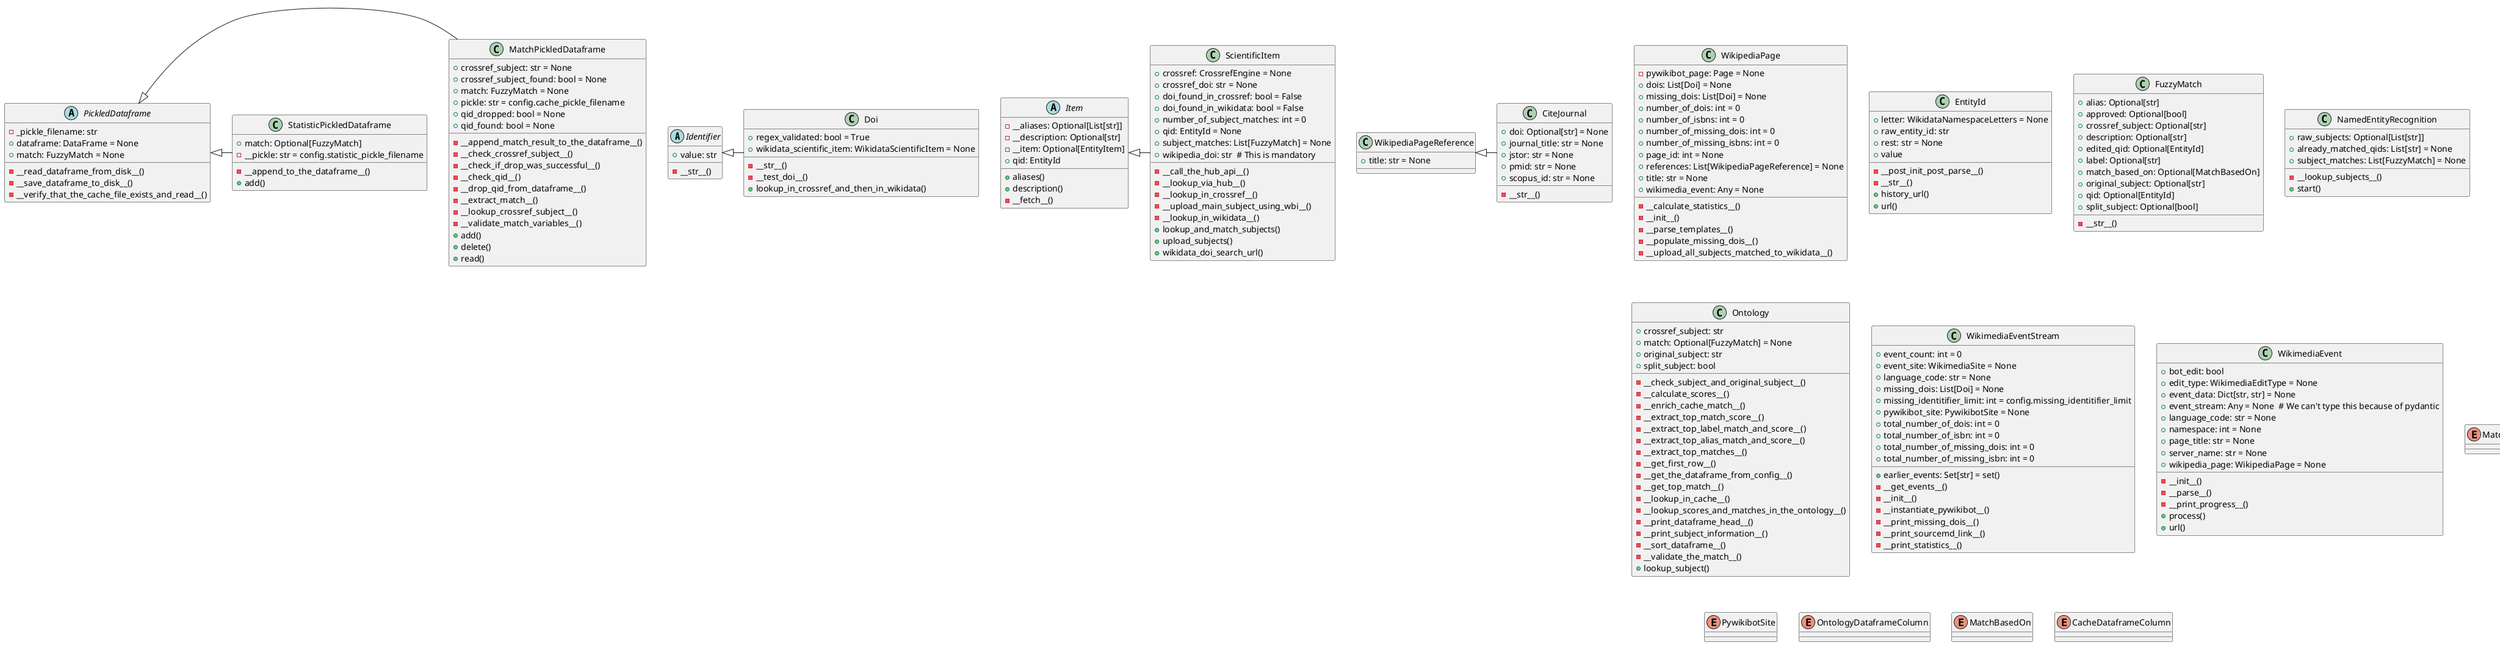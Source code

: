 @startuml
'https://plantuml.com/class-diagram

'BaseModel is not included in the hierarchy

' Abstract classes
abstract class Identifier
{
+value: str
-__str__()
}

abstract class PickledDataframe
{
-_pickle_filename: str
+dataframe: DataFrame = None
+match: FuzzyMatch = None
-__read_dataframe_from_disk__()
-__save_dataframe_to_disk__()
-__verify_that_the_cache_file_exists_and_read__()
}

abstract class Item
{
-__aliases: Optional[List[str]]
-__description: Optional[str]
-__item: Optional[EntityItem]
+qid: EntityId
+aliases()
+description()
-__fetch__()
}

' Classes
class WikipediaPage
{
-pywikibot_page: Page = None
+dois: List[Doi] = None
+missing_dois: List[Doi] = None
+number_of_dois: int = 0
+number_of_isbns: int = 0
+number_of_missing_dois: int = 0
+number_of_missing_isbns: int = 0
+page_id: int = None
+references: List[WikipediaPageReference] = None
+title: str = None
+wikimedia_event: Any = None
-__calculate_statistics__()
-__init__()
-__parse_templates__()
-__populate_missing_dois__()
-__upload_all_subjects_matched_to_wikidata__()
}

class WikipediaPageReference
{
+title: str = None
}

class MatchPickledDataframe
{
+crossref_subject: str = None
+crossref_subject_found: bool = None
+match: FuzzyMatch = None
+pickle: str = config.cache_pickle_filename
+qid_dropped: bool = None
+qid_found: bool = None

-__append_match_result_to_the_dataframe__()
-__check_crossref_subject__()
-__check_if_drop_was_successful__()
-__check_qid__()
-__drop_qid_from_dataframe__()
-__extract_match__()
-__lookup_crossref_subject__()
-__validate_match_variables__()
+add()
+delete()
+read()
}

class StatisticPickledDataframe
{
+match: Optional[FuzzyMatch]
-__pickle: str = config.statistic_pickle_filename
-__append_to_the_dataframe__()
+add()
}

class EntityId
{
+letter: WikidataNamespaceLetters = None
+raw_entity_id: str
+rest: str = None
+value
-__post_init_post_parse__()
-__str__()
+history_url()
+url()
}

class FuzzyMatch
{
+alias: Optional[str]
+approved: Optional[bool]
+crossref_subject: Optional[str]
+description: Optional[str]
+edited_qid: Optional[EntityId]
+label: Optional[str]
+match_based_on: Optional[MatchBasedOn]
+original_subject: Optional[str]
+qid: Optional[EntityId]
+split_subject: Optional[bool]
-__str__()
}

class NamedEntityRecognition
{
+raw_subjects: Optional[List[str]]
+already_matched_qids: List[str] = None
+subject_matches: List[FuzzyMatch] = None
-__lookup_subjects__()
+start()
}

class Doi
{
+regex_validated: bool = True
+wikidata_scientific_item: WikidataScientificItem = None
-__str__()
-__test_doi__()
+lookup_in_crossref_and_then_in_wikidata()
}

class ScientificItem
{
+crossref: CrossrefEngine = None
+crossref_doi: str = None
+doi_found_in_crossref: bool = False
+doi_found_in_wikidata: bool = False
+number_of_subject_matches: int = 0
+qid: EntityId = None
+subject_matches: List[FuzzyMatch] = None
+wikipedia_doi: str  # This is mandatory
-__call_the_hub_api__()
-__lookup_via_hub__()
-__lookup_in_crossref__()
-__upload_main_subject_using_wbi__()
-__lookup_in_wikidata__()
+lookup_and_match_subjects()
+upload_subjects()
+wikidata_doi_search_url()
}

class Ontology
{
+crossref_subject: str
+match: Optional[FuzzyMatch] = None
+original_subject: str
+split_subject: bool
-__check_subject_and_original_subject__()
-__calculate_scores__()
-__enrich_cache_match__()
-__extract_top_match_score__()
-__extract_top_label_match_and_score__()
-__extract_top_alias_match_and_score__()
-__extract_top_matches__()
-__get_first_row__()
-__get_the_dataframe_from_config__()
-__get_top_match__()
-__lookup_in_cache__()
-__lookup_scores_and_matches_in_the_ontology__()
-__print_dataframe_head__()
-__print_subject_information__()
-__sort_dataframe__()
-__validate_the_match__()
+lookup_subject()
}

class WikimediaEventStream
{
+earlier_events: Set[str] = set()
+event_count: int = 0
+event_site: WikimediaSite = None
+language_code: str = None
+missing_dois: List[Doi] = None
+missing_identitifier_limit: int = config.missing_identitifier_limit
+pywikibot_site: PywikibotSite = None
+total_number_of_dois: int = 0
+total_number_of_isbn: int = 0
+total_number_of_missing_dois: int = 0
+total_number_of_missing_isbn: int = 0
-__get_events__()
-__init__()
-__instantiate_pywikibot__()
-__print_missing_dois__()
-__print_sourcemd_link__()
-__print_statistics__()
}

class WikimediaEvent
{
+bot_edit: bool
+edit_type: WikimediaEditType = None
+event_data: Dict[str, str] = None
+event_stream: Any = None  # We can't type this because of pydantic
+language_code: str = None
+namespace: int = None
+page_title: str = None
+server_name: str = None
+wikipedia_page: WikipediaPage = None
-__init__()
-__parse__()
-__print_progress__()
+process()
+url()
}

class CiteJournal
{
+doi: Optional[str] = None
+journal_title: str = None
+jstor: str = None
+pmid: str = None
+scopus_id: str = None
-__str__()
}

PickledDataframe <|- MatchPickledDataframe
PickledDataframe <|- StatisticPickledDataframe
Identifier <|- Doi
Item <|- ScientificItem
WikipediaPageReference <|- CiteJournal
'<|-

enum MatchStatus
enum PywikibotSite
enum OntologyDataframeColumn
enum MatchBasedOn
enum CacheDataframeColumn

'abstract class AbstractList
'abstract AbstractCollection
'interface List
'interface Collection
'
'List <|-- AbstractList
'Collection <|-- AbstractCollection
'
'Collection <|- List
'AbstractCollection <|- AbstractList
'AbstractList <|-- ArrayList
'
'class ArrayList {
'Object[] elementData
'size()
'}
'
'enum TimeUnit {
'DAYS
'HOURS
'MINUTES
'}

@enduml